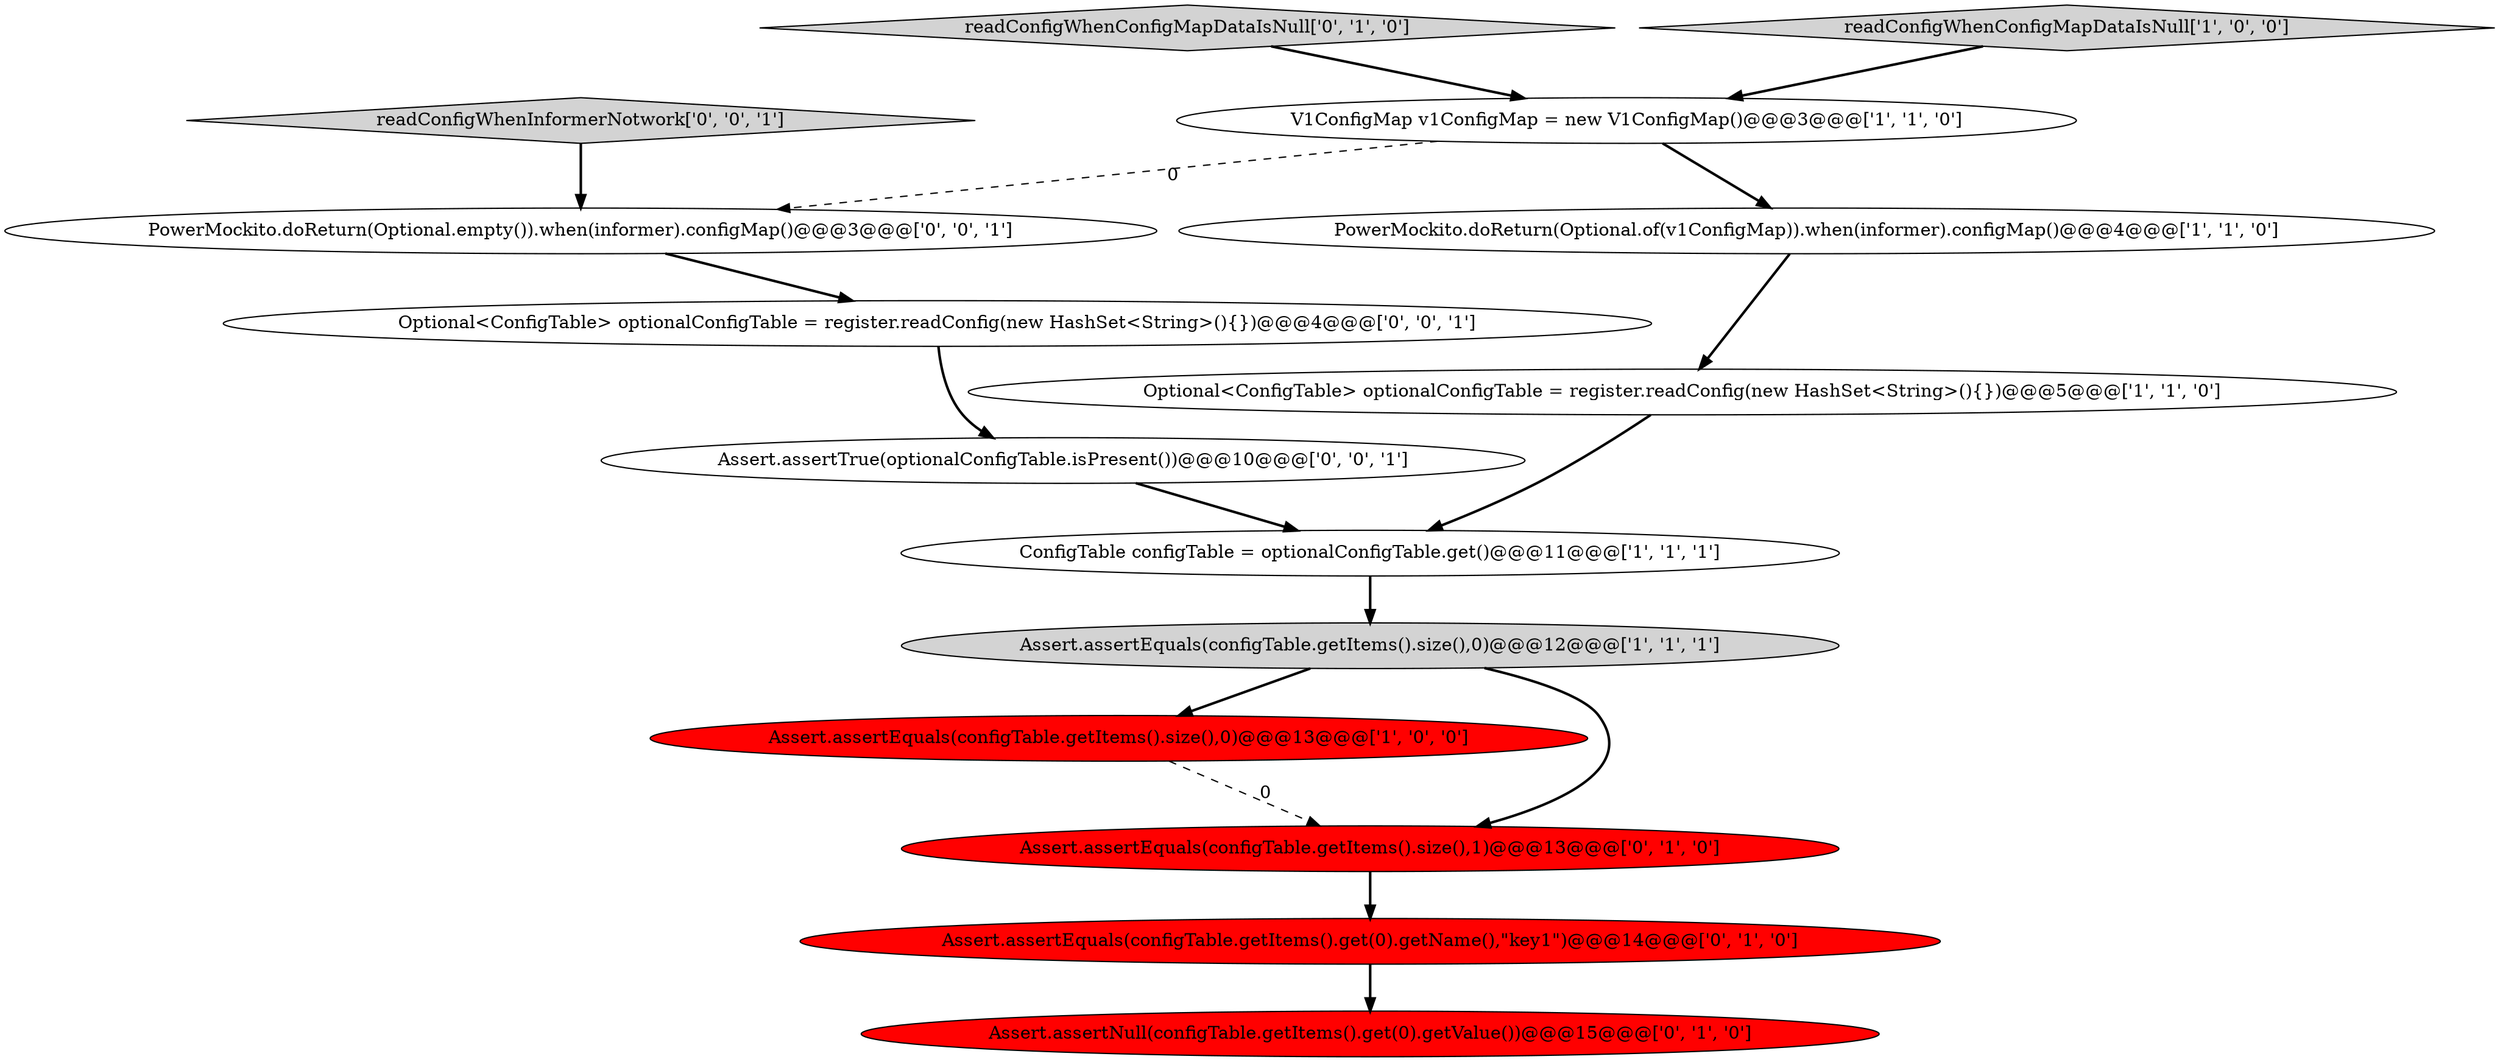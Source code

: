 digraph {
9 [style = filled, label = "Assert.assertNull(configTable.getItems().get(0).getValue())@@@15@@@['0', '1', '0']", fillcolor = red, shape = ellipse image = "AAA1AAABBB2BBB"];
2 [style = filled, label = "Assert.assertEquals(configTable.getItems().size(),0)@@@12@@@['1', '1', '1']", fillcolor = lightgray, shape = ellipse image = "AAA0AAABBB1BBB"];
12 [style = filled, label = "Optional<ConfigTable> optionalConfigTable = register.readConfig(new HashSet<String>(){})@@@4@@@['0', '0', '1']", fillcolor = white, shape = ellipse image = "AAA0AAABBB3BBB"];
0 [style = filled, label = "Assert.assertEquals(configTable.getItems().size(),0)@@@13@@@['1', '0', '0']", fillcolor = red, shape = ellipse image = "AAA1AAABBB1BBB"];
3 [style = filled, label = "Optional<ConfigTable> optionalConfigTable = register.readConfig(new HashSet<String>(){})@@@5@@@['1', '1', '0']", fillcolor = white, shape = ellipse image = "AAA0AAABBB1BBB"];
4 [style = filled, label = "PowerMockito.doReturn(Optional.of(v1ConfigMap)).when(informer).configMap()@@@4@@@['1', '1', '0']", fillcolor = white, shape = ellipse image = "AAA0AAABBB1BBB"];
10 [style = filled, label = "Assert.assertEquals(configTable.getItems().size(),1)@@@13@@@['0', '1', '0']", fillcolor = red, shape = ellipse image = "AAA1AAABBB2BBB"];
6 [style = filled, label = "ConfigTable configTable = optionalConfigTable.get()@@@11@@@['1', '1', '1']", fillcolor = white, shape = ellipse image = "AAA0AAABBB1BBB"];
8 [style = filled, label = "readConfigWhenConfigMapDataIsNull['0', '1', '0']", fillcolor = lightgray, shape = diamond image = "AAA0AAABBB2BBB"];
1 [style = filled, label = "readConfigWhenConfigMapDataIsNull['1', '0', '0']", fillcolor = lightgray, shape = diamond image = "AAA0AAABBB1BBB"];
5 [style = filled, label = "V1ConfigMap v1ConfigMap = new V1ConfigMap()@@@3@@@['1', '1', '0']", fillcolor = white, shape = ellipse image = "AAA0AAABBB1BBB"];
14 [style = filled, label = "PowerMockito.doReturn(Optional.empty()).when(informer).configMap()@@@3@@@['0', '0', '1']", fillcolor = white, shape = ellipse image = "AAA0AAABBB3BBB"];
13 [style = filled, label = "Assert.assertTrue(optionalConfigTable.isPresent())@@@10@@@['0', '0', '1']", fillcolor = white, shape = ellipse image = "AAA0AAABBB3BBB"];
7 [style = filled, label = "Assert.assertEquals(configTable.getItems().get(0).getName(),\"key1\")@@@14@@@['0', '1', '0']", fillcolor = red, shape = ellipse image = "AAA1AAABBB2BBB"];
11 [style = filled, label = "readConfigWhenInformerNotwork['0', '0', '1']", fillcolor = lightgray, shape = diamond image = "AAA0AAABBB3BBB"];
1->5 [style = bold, label=""];
7->9 [style = bold, label=""];
12->13 [style = bold, label=""];
4->3 [style = bold, label=""];
3->6 [style = bold, label=""];
2->0 [style = bold, label=""];
5->14 [style = dashed, label="0"];
13->6 [style = bold, label=""];
8->5 [style = bold, label=""];
0->10 [style = dashed, label="0"];
2->10 [style = bold, label=""];
11->14 [style = bold, label=""];
10->7 [style = bold, label=""];
14->12 [style = bold, label=""];
5->4 [style = bold, label=""];
6->2 [style = bold, label=""];
}
